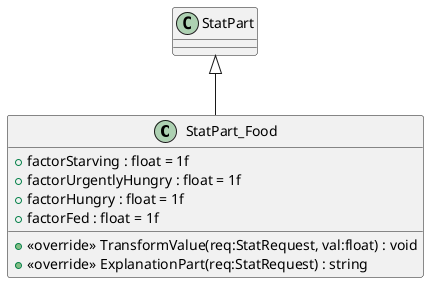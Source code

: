 @startuml
class StatPart_Food {
    + factorStarving : float = 1f
    + factorUrgentlyHungry : float = 1f
    + factorHungry : float = 1f
    + factorFed : float = 1f
    + <<override>> TransformValue(req:StatRequest, val:float) : void
    + <<override>> ExplanationPart(req:StatRequest) : string
}
StatPart <|-- StatPart_Food
@enduml
